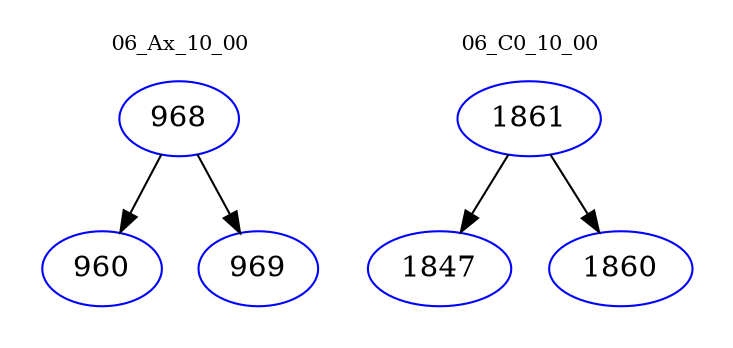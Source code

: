 digraph{
subgraph cluster_0 {
color = white
label = "06_Ax_10_00";
fontsize=10;
T0_968 [label="968", color="blue"]
T0_968 -> T0_960 [color="black"]
T0_960 [label="960", color="blue"]
T0_968 -> T0_969 [color="black"]
T0_969 [label="969", color="blue"]
}
subgraph cluster_1 {
color = white
label = "06_C0_10_00";
fontsize=10;
T1_1861 [label="1861", color="blue"]
T1_1861 -> T1_1847 [color="black"]
T1_1847 [label="1847", color="blue"]
T1_1861 -> T1_1860 [color="black"]
T1_1860 [label="1860", color="blue"]
}
}
